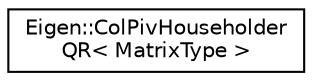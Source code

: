digraph "Graphical Class Hierarchy"
{
  edge [fontname="Helvetica",fontsize="10",labelfontname="Helvetica",labelfontsize="10"];
  node [fontname="Helvetica",fontsize="10",shape=record];
  rankdir="LR";
  Node1 [label="Eigen::ColPivHouseholder\lQR\< MatrixType \>",height=0.2,width=0.4,color="black", fillcolor="white", style="filled",URL="$class_eigen_1_1_col_piv_householder_q_r.html"];
}
